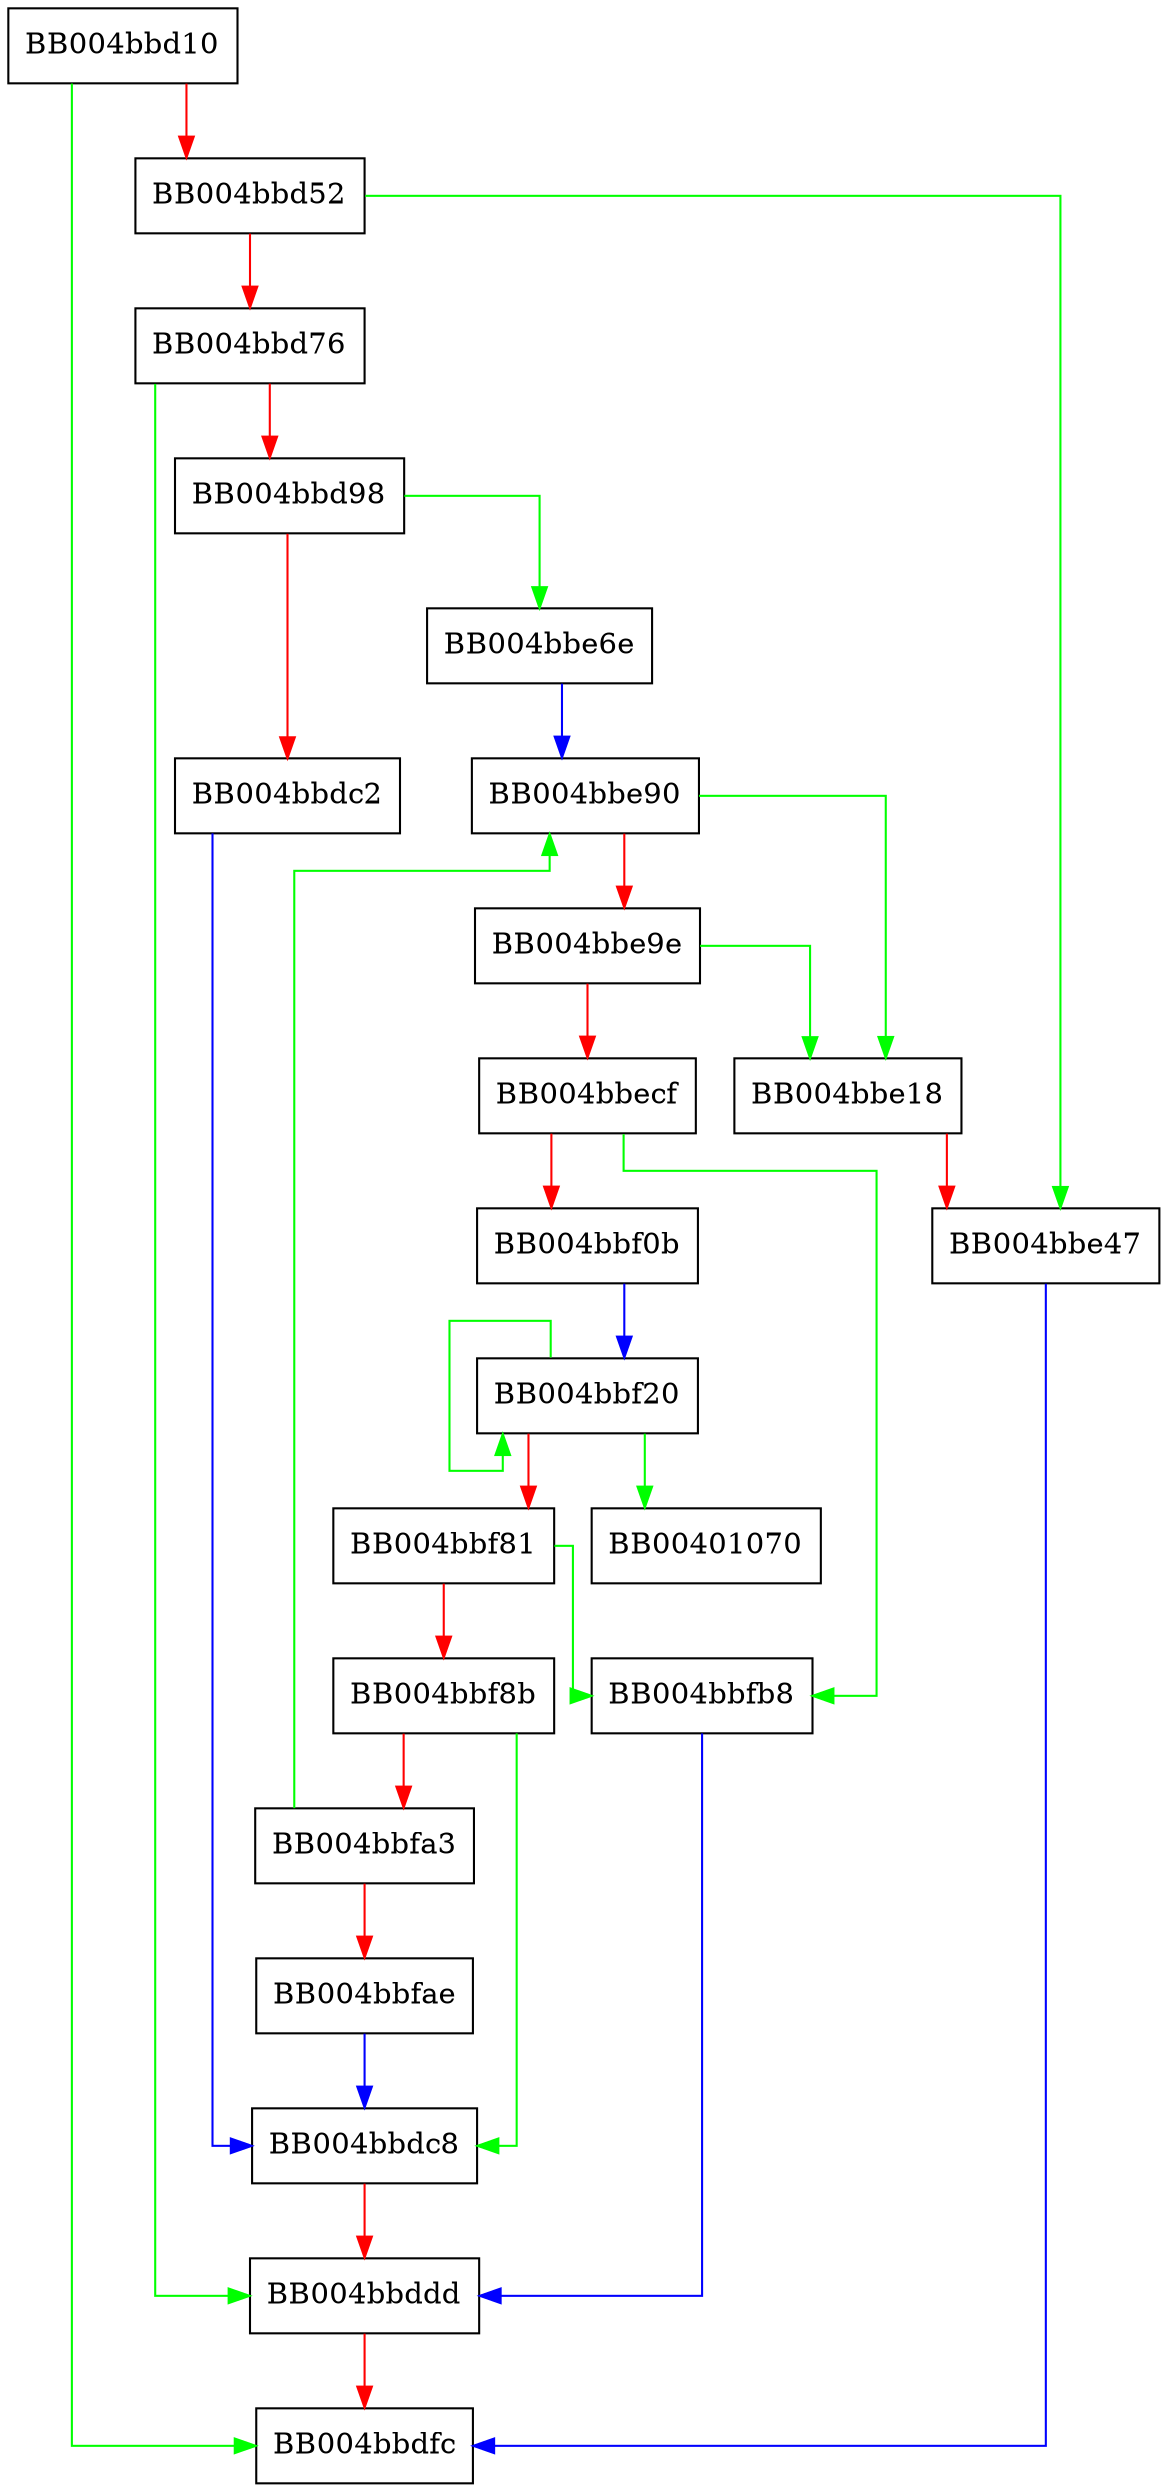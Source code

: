 digraph ossl_quic_rstream_new {
  node [shape="box"];
  graph [splines=ortho];
  BB004bbd10 -> BB004bbdfc [color="green"];
  BB004bbd10 -> BB004bbd52 [color="red"];
  BB004bbd52 -> BB004bbe47 [color="green"];
  BB004bbd52 -> BB004bbd76 [color="red"];
  BB004bbd76 -> BB004bbddd [color="green"];
  BB004bbd76 -> BB004bbd98 [color="red"];
  BB004bbd98 -> BB004bbe6e [color="green"];
  BB004bbd98 -> BB004bbdc2 [color="red"];
  BB004bbdc2 -> BB004bbdc8 [color="blue"];
  BB004bbdc8 -> BB004bbddd [color="red"];
  BB004bbddd -> BB004bbdfc [color="red"];
  BB004bbe18 -> BB004bbe47 [color="red"];
  BB004bbe47 -> BB004bbdfc [color="blue"];
  BB004bbe6e -> BB004bbe90 [color="blue"];
  BB004bbe90 -> BB004bbe18 [color="green"];
  BB004bbe90 -> BB004bbe9e [color="red"];
  BB004bbe9e -> BB004bbe18 [color="green"];
  BB004bbe9e -> BB004bbecf [color="red"];
  BB004bbecf -> BB004bbfb8 [color="green"];
  BB004bbecf -> BB004bbf0b [color="red"];
  BB004bbf0b -> BB004bbf20 [color="blue"];
  BB004bbf20 -> BB00401070 [color="green"];
  BB004bbf20 -> BB004bbf20 [color="green"];
  BB004bbf20 -> BB004bbf81 [color="red"];
  BB004bbf81 -> BB004bbfb8 [color="green"];
  BB004bbf81 -> BB004bbf8b [color="red"];
  BB004bbf8b -> BB004bbdc8 [color="green"];
  BB004bbf8b -> BB004bbfa3 [color="red"];
  BB004bbfa3 -> BB004bbe90 [color="green"];
  BB004bbfa3 -> BB004bbfae [color="red"];
  BB004bbfae -> BB004bbdc8 [color="blue"];
  BB004bbfb8 -> BB004bbddd [color="blue"];
}
